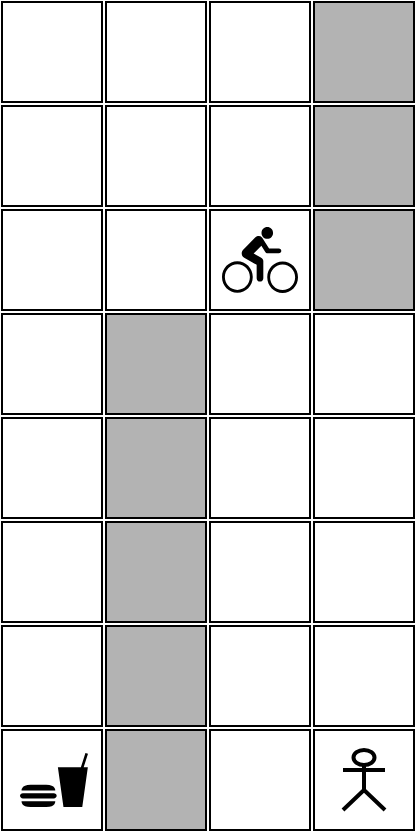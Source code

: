 <mxfile version="22.0.2" type="device">
  <diagram id="tNJmBUoDxnqjJc0c00nP" name="Page-1">
    <mxGraphModel dx="1434" dy="838" grid="1" gridSize="10" guides="1" tooltips="1" connect="1" arrows="1" fold="1" page="1" pageScale="1" pageWidth="850" pageHeight="1100" math="0" shadow="0">
      <root>
        <mxCell id="0" />
        <mxCell id="1" parent="0" />
        <mxCell id="kb47WbbnUSf2NKxiao4H-1" value="" style="whiteSpace=wrap;html=1;aspect=fixed;" parent="1" vertex="1">
          <mxGeometry x="230" y="660" width="50" height="50" as="geometry" />
        </mxCell>
        <mxCell id="kb47WbbnUSf2NKxiao4H-2" value="" style="whiteSpace=wrap;html=1;aspect=fixed;" parent="1" vertex="1">
          <mxGeometry x="282" y="660" width="50" height="50" as="geometry" />
        </mxCell>
        <mxCell id="kb47WbbnUSf2NKxiao4H-3" value="" style="whiteSpace=wrap;html=1;aspect=fixed;" parent="1" vertex="1">
          <mxGeometry x="334" y="660" width="50" height="50" as="geometry" />
        </mxCell>
        <mxCell id="kb47WbbnUSf2NKxiao4H-4" value="" style="whiteSpace=wrap;html=1;aspect=fixed;fillColor=#B3B3B3;" parent="1" vertex="1">
          <mxGeometry x="386" y="660" width="50" height="50" as="geometry" />
        </mxCell>
        <mxCell id="kb47WbbnUSf2NKxiao4H-5" value="" style="whiteSpace=wrap;html=1;aspect=fixed;" parent="1" vertex="1">
          <mxGeometry x="230" y="712" width="50" height="50" as="geometry" />
        </mxCell>
        <mxCell id="kb47WbbnUSf2NKxiao4H-6" value="" style="whiteSpace=wrap;html=1;aspect=fixed;" parent="1" vertex="1">
          <mxGeometry x="282" y="712" width="50" height="50" as="geometry" />
        </mxCell>
        <mxCell id="kb47WbbnUSf2NKxiao4H-7" value="" style="whiteSpace=wrap;html=1;aspect=fixed;" parent="1" vertex="1">
          <mxGeometry x="334" y="712" width="50" height="50" as="geometry" />
        </mxCell>
        <mxCell id="kb47WbbnUSf2NKxiao4H-8" value="" style="whiteSpace=wrap;html=1;aspect=fixed;fillColor=#B3B3B3;" parent="1" vertex="1">
          <mxGeometry x="386" y="712" width="50" height="50" as="geometry" />
        </mxCell>
        <mxCell id="kb47WbbnUSf2NKxiao4H-9" value="" style="whiteSpace=wrap;html=1;aspect=fixed;" parent="1" vertex="1">
          <mxGeometry x="230" y="764" width="50" height="50" as="geometry" />
        </mxCell>
        <mxCell id="kb47WbbnUSf2NKxiao4H-10" value="" style="whiteSpace=wrap;html=1;aspect=fixed;" parent="1" vertex="1">
          <mxGeometry x="282" y="764" width="50" height="50" as="geometry" />
        </mxCell>
        <mxCell id="kb47WbbnUSf2NKxiao4H-11" value="" style="whiteSpace=wrap;html=1;aspect=fixed;" parent="1" vertex="1">
          <mxGeometry x="334" y="764" width="50" height="50" as="geometry" />
        </mxCell>
        <mxCell id="kb47WbbnUSf2NKxiao4H-12" value="" style="whiteSpace=wrap;html=1;aspect=fixed;fillColor=#B3B3B3;" parent="1" vertex="1">
          <mxGeometry x="386" y="764" width="50" height="50" as="geometry" />
        </mxCell>
        <mxCell id="kb47WbbnUSf2NKxiao4H-23" value="" style="whiteSpace=wrap;html=1;aspect=fixed;" parent="1" vertex="1">
          <mxGeometry x="230" y="816" width="50" height="50" as="geometry" />
        </mxCell>
        <mxCell id="kb47WbbnUSf2NKxiao4H-24" value="" style="whiteSpace=wrap;html=1;aspect=fixed;fillColor=#B3B3B3;" parent="1" vertex="1">
          <mxGeometry x="282" y="816" width="50" height="50" as="geometry" />
        </mxCell>
        <mxCell id="kb47WbbnUSf2NKxiao4H-25" value="" style="whiteSpace=wrap;html=1;aspect=fixed;" parent="1" vertex="1">
          <mxGeometry x="334" y="816" width="50" height="50" as="geometry" />
        </mxCell>
        <mxCell id="kb47WbbnUSf2NKxiao4H-26" value="" style="whiteSpace=wrap;html=1;aspect=fixed;fillColor=#FFFFFF;" parent="1" vertex="1">
          <mxGeometry x="386" y="816" width="50" height="50" as="geometry" />
        </mxCell>
        <mxCell id="kb47WbbnUSf2NKxiao4H-30" value="" style="whiteSpace=wrap;html=1;aspect=fixed;" parent="1" vertex="1">
          <mxGeometry x="230" y="868" width="50" height="50" as="geometry" />
        </mxCell>
        <mxCell id="kb47WbbnUSf2NKxiao4H-31" value="" style="whiteSpace=wrap;html=1;aspect=fixed;fillColor=#B3B3B3;" parent="1" vertex="1">
          <mxGeometry x="282" y="868" width="50" height="50" as="geometry" />
        </mxCell>
        <mxCell id="kb47WbbnUSf2NKxiao4H-32" value="" style="whiteSpace=wrap;html=1;aspect=fixed;" parent="1" vertex="1">
          <mxGeometry x="334" y="868" width="50" height="50" as="geometry" />
        </mxCell>
        <mxCell id="kb47WbbnUSf2NKxiao4H-33" value="" style="whiteSpace=wrap;html=1;aspect=fixed;fillColor=#FFFFFF;" parent="1" vertex="1">
          <mxGeometry x="386" y="868" width="50" height="50" as="geometry" />
        </mxCell>
        <mxCell id="1towVgMfn-rUhUeNCm9Z-1" value="" style="whiteSpace=wrap;html=1;aspect=fixed;" parent="1" vertex="1">
          <mxGeometry x="230" y="920" width="50" height="50" as="geometry" />
        </mxCell>
        <mxCell id="1towVgMfn-rUhUeNCm9Z-2" value="" style="whiteSpace=wrap;html=1;aspect=fixed;fillColor=#B3B3B3;" parent="1" vertex="1">
          <mxGeometry x="282" y="920" width="50" height="50" as="geometry" />
        </mxCell>
        <mxCell id="1towVgMfn-rUhUeNCm9Z-3" value="" style="whiteSpace=wrap;html=1;aspect=fixed;" parent="1" vertex="1">
          <mxGeometry x="334" y="920" width="50" height="50" as="geometry" />
        </mxCell>
        <mxCell id="1towVgMfn-rUhUeNCm9Z-4" value="" style="whiteSpace=wrap;html=1;aspect=fixed;fillColor=#FFFFFF;" parent="1" vertex="1">
          <mxGeometry x="386" y="920" width="50" height="50" as="geometry" />
        </mxCell>
        <mxCell id="1towVgMfn-rUhUeNCm9Z-6" value="" style="whiteSpace=wrap;html=1;aspect=fixed;" parent="1" vertex="1">
          <mxGeometry x="230" y="972" width="50" height="50" as="geometry" />
        </mxCell>
        <mxCell id="1towVgMfn-rUhUeNCm9Z-7" value="" style="whiteSpace=wrap;html=1;aspect=fixed;fillColor=#B3B3B3;" parent="1" vertex="1">
          <mxGeometry x="282" y="972" width="50" height="50" as="geometry" />
        </mxCell>
        <mxCell id="1towVgMfn-rUhUeNCm9Z-8" value="" style="whiteSpace=wrap;html=1;aspect=fixed;" parent="1" vertex="1">
          <mxGeometry x="334" y="972" width="50" height="50" as="geometry" />
        </mxCell>
        <mxCell id="1towVgMfn-rUhUeNCm9Z-9" value="" style="whiteSpace=wrap;html=1;aspect=fixed;fillColor=#FFFFFF;" parent="1" vertex="1">
          <mxGeometry x="386" y="972" width="50" height="50" as="geometry" />
        </mxCell>
        <mxCell id="1towVgMfn-rUhUeNCm9Z-10" value="" style="whiteSpace=wrap;html=1;aspect=fixed;" parent="1" vertex="1">
          <mxGeometry x="230" y="1024" width="50" height="50" as="geometry" />
        </mxCell>
        <mxCell id="1towVgMfn-rUhUeNCm9Z-11" value="" style="whiteSpace=wrap;html=1;aspect=fixed;fillColor=#B3B3B3;" parent="1" vertex="1">
          <mxGeometry x="282" y="1024" width="50" height="50" as="geometry" />
        </mxCell>
        <mxCell id="1towVgMfn-rUhUeNCm9Z-12" value="" style="whiteSpace=wrap;html=1;aspect=fixed;" parent="1" vertex="1">
          <mxGeometry x="334" y="1024" width="50" height="50" as="geometry" />
        </mxCell>
        <mxCell id="1towVgMfn-rUhUeNCm9Z-13" value="" style="whiteSpace=wrap;html=1;aspect=fixed;fillColor=#FFFFFF;" parent="1" vertex="1">
          <mxGeometry x="386" y="1024" width="50" height="50" as="geometry" />
        </mxCell>
        <mxCell id="MSOwNAgfnWlgVfPWSBbm-1" value="" style="shape=mxgraph.signs.sports.cycling;html=1;pointerEvents=1;fillColor=#000000;strokeColor=none;verticalLabelPosition=bottom;verticalAlign=top;align=center;sketch=0;" parent="1" vertex="1">
          <mxGeometry x="340" y="772.5" width="38" height="33" as="geometry" />
        </mxCell>
        <mxCell id="MSOwNAgfnWlgVfPWSBbm-2" value="" style="shape=mxgraph.signs.food.fast_food;html=1;pointerEvents=1;fillColor=#000000;strokeColor=none;verticalLabelPosition=bottom;verticalAlign=top;align=center;sketch=0;" parent="1" vertex="1">
          <mxGeometry x="239" y="1035.5" width="34" height="27" as="geometry" />
        </mxCell>
        <mxCell id="tjITeFAxHQTLxMOEAPlP-1" value="" style="shape=umlActor;verticalLabelPosition=bottom;verticalAlign=top;html=1;outlineConnect=0;strokeWidth=2;" vertex="1" parent="1">
          <mxGeometry x="400.5" y="1034" width="21" height="30" as="geometry" />
        </mxCell>
      </root>
    </mxGraphModel>
  </diagram>
</mxfile>
